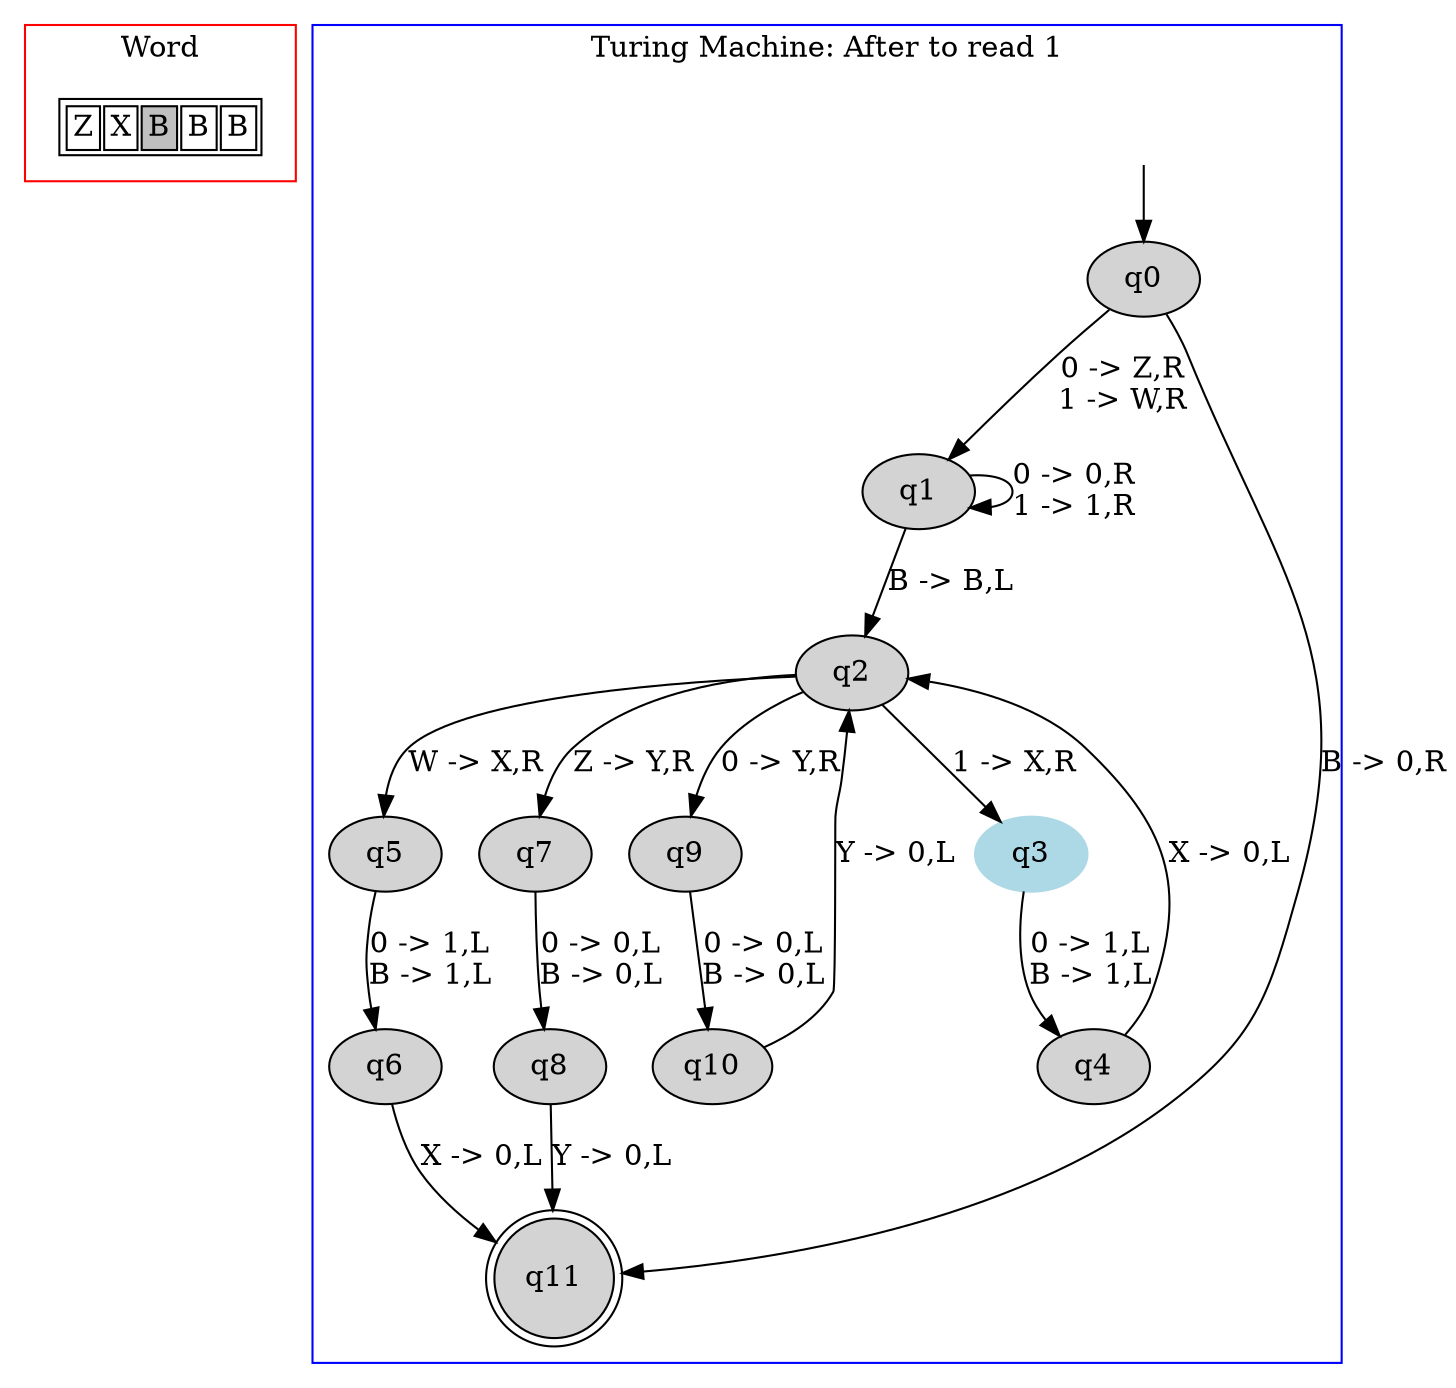digraph G {
	subgraph cluster_0 {
		node [shape=plaintext];

struct1 [label=<<TABLE>
<TR>
<TD><FONT>Z</FONT></TD>
<TD><FONT>X</FONT></TD>
<TD BGCOLOR="gray"><FONT>B</FONT></TD>
<TD><FONT>B</FONT></TD>
<TD><FONT>B</FONT></TD>
</TR>
</TABLE>>];
label = "Word";
color=red;
}
	subgraph cluster_1 {
		node [style=filled];
		label = "Turing Machine: After to read 1"
		color=blue;

		q0;
		q1;
		q2;
		q3 [color="lightblue"];
		q4;
		q5;
		q6;
		q7;
		q8;
		q9;
		q10;
		q11 [shape="doublecircle"];
		q0->q1[label="0 -> Z,R
1 -> W,R"];
		q0->q11[label="B -> 0,R"];
		q1->q1[label="0 -> 0,R
1 -> 1,R"];
		q1->q2[label="B -> B,L"];
		q2->q3[label="1 -> X,R"];
		q2->q5[label="W -> X,R"];
		q2->q7[label="Z -> Y,R"];
		q2->q9[label="0 -> Y,R"];
		q3->q4[label="0 -> 1,L
B -> 1,L"];
		q4->q2[label="X -> 0,L"];
		q5->q6[label="0 -> 1,L
B -> 1,L"];
		q6->q11[label="X -> 0,L"];
		q7->q8[label="0 -> 0,L
B -> 0,L"];
		q8->q11[label="Y -> 0,L"];
		q9->q10[label="0 -> 0,L
B -> 0,L"];
		q10->q2[label="Y -> 0,L"];
x [color=white, label=""];		x->q0	}

}